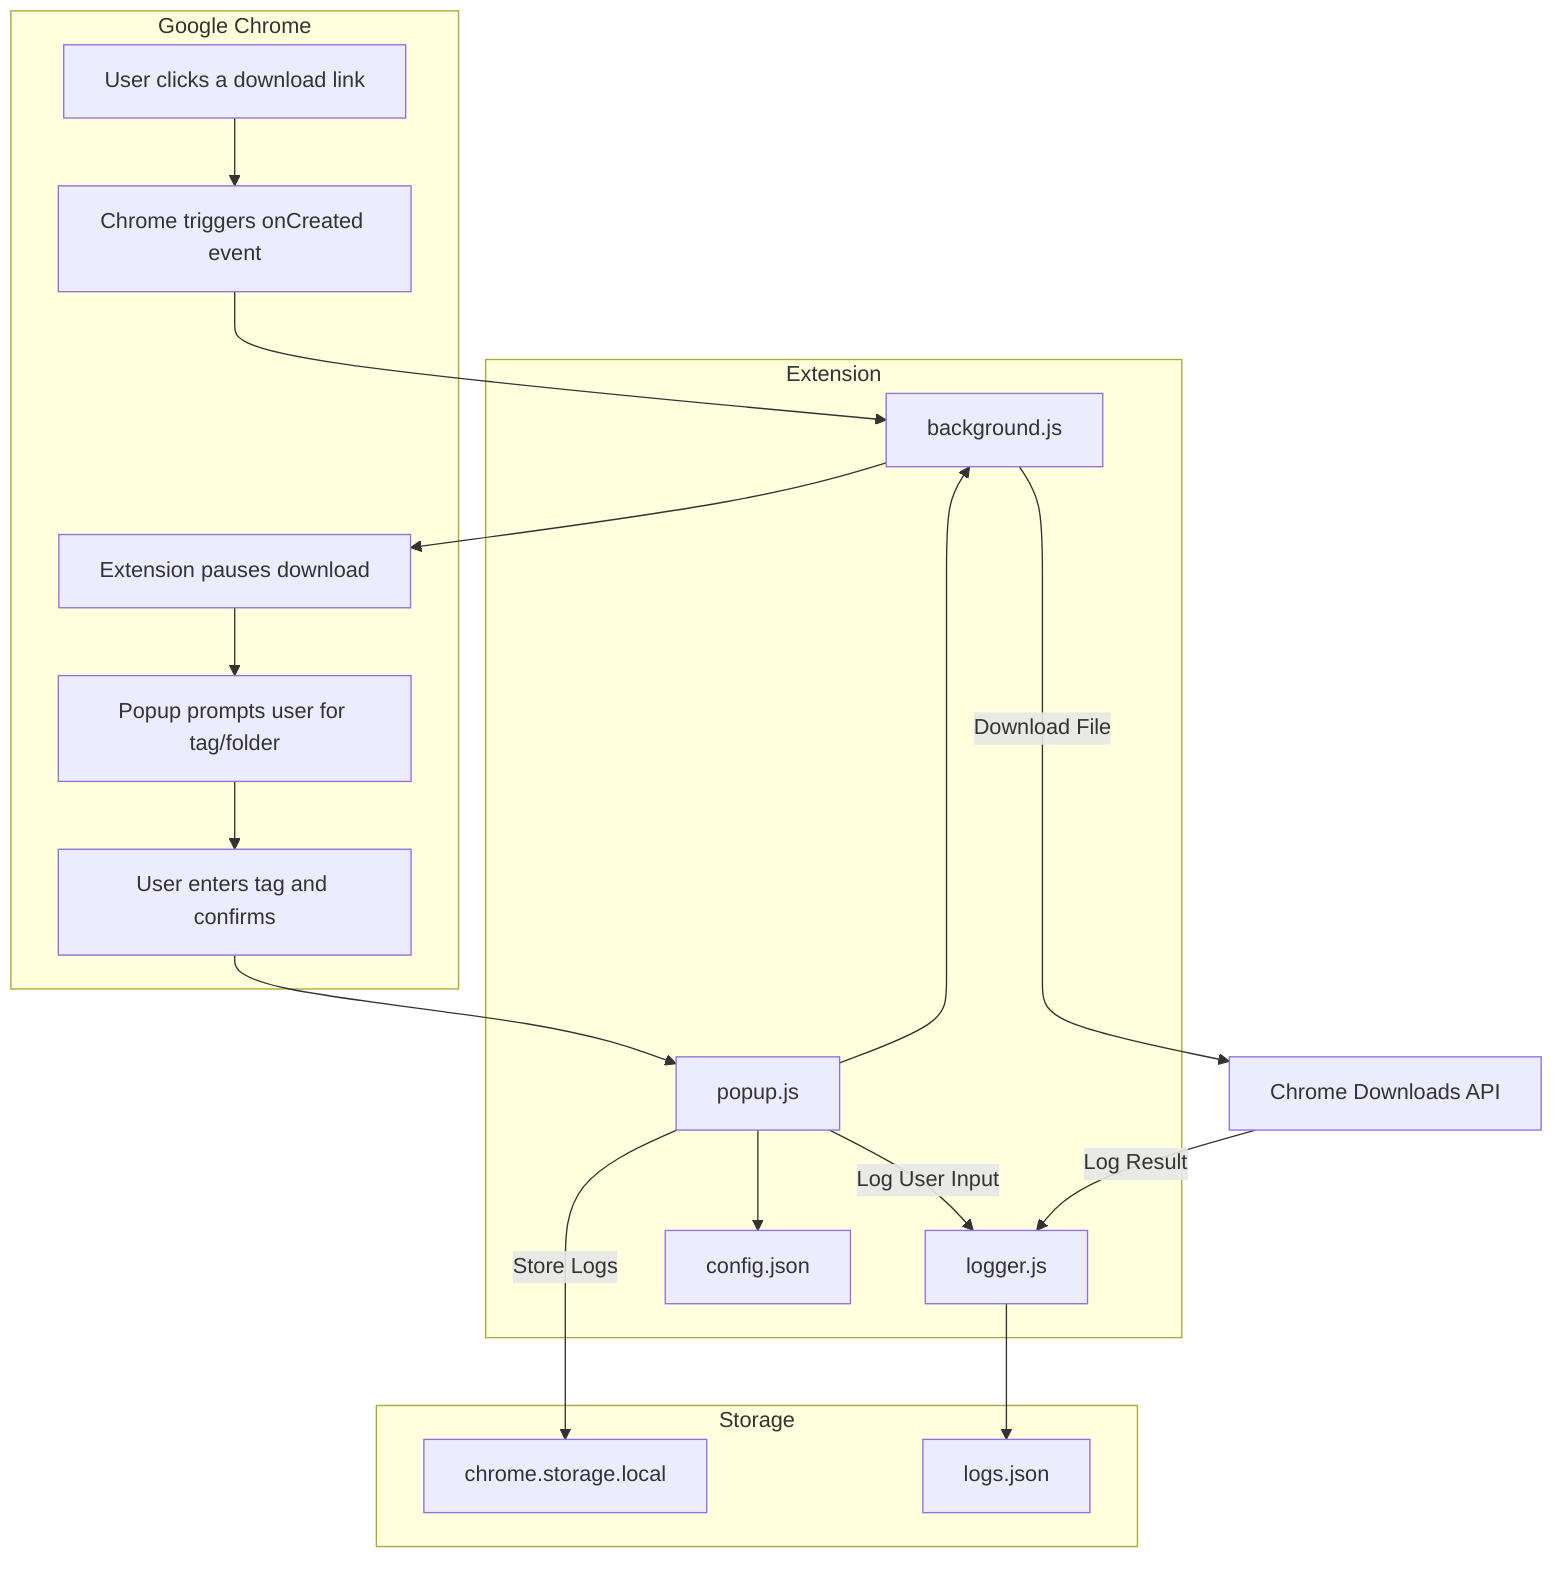graph TD
    subgraph Browser [Google Chrome]
        A1[User clicks a download link]
        A2[Chrome triggers onCreated event]
        A3[Extension pauses download]
        A4[Popup prompts user for tag/folder]
        A5[User enters tag and confirms]
    end

    subgraph Extension
        A6[background.js]
        A7[popup.js]
        A8[logger.js]
        A9[config.json]
    end

    subgraph Storage
        B1[chrome.storage.local]
        B2[logs.json]
    end

    A1 --> A2
    A2 --> A6
    A6 --> A3
    A3 --> A4
    A4 --> A5
    A5 --> A7
    A7 --> A9
    A7 --> A6
    A7 -->|Log User Input| A8
    A7 -->|Store Logs| B1
    A6 -->|Download File| Chrome[Chrome Downloads API]
    Chrome -->|Log Result| A8
    A8 --> B2
